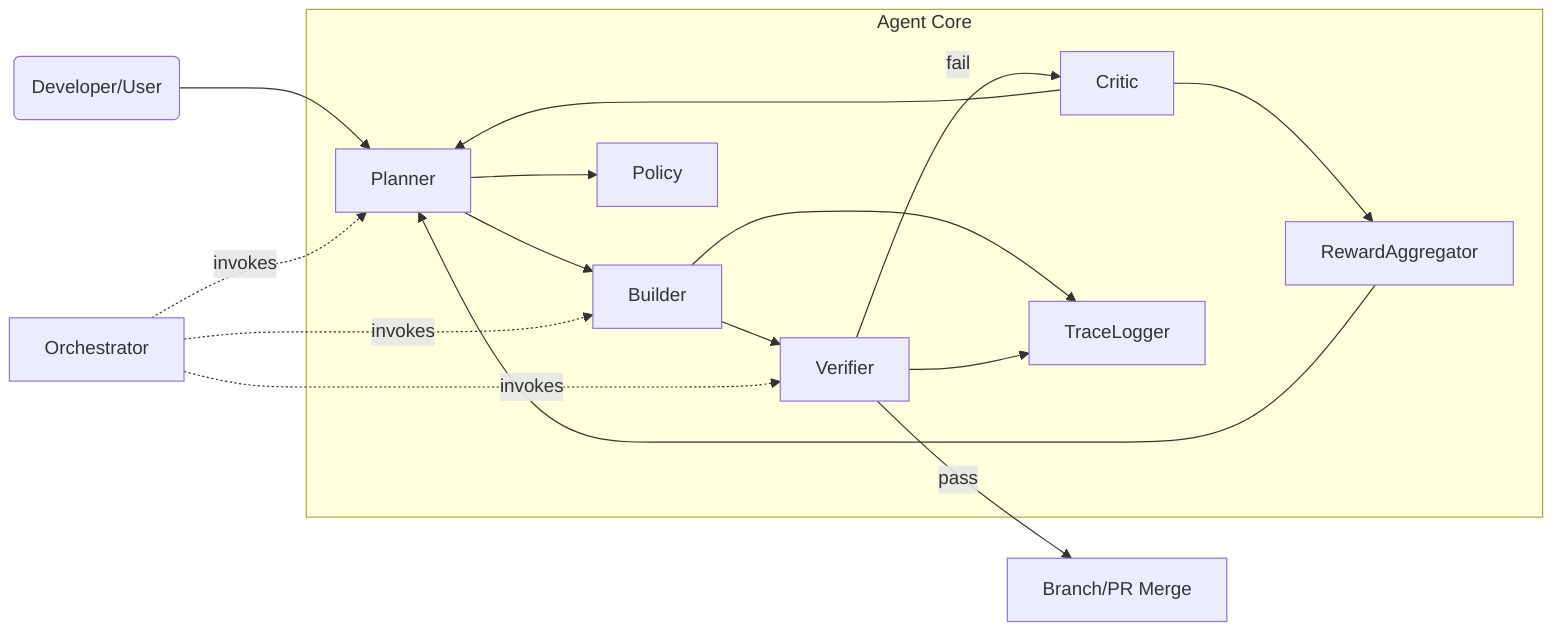 flowchart LR
  User(Developer/User) --> Planner
  Planner --> Builder
  Builder --> Verifier
  Verifier -- pass --> Merge[Branch/PR Merge]
  Verifier -- fail --> Critic
  Critic --> Planner
  Builder --> TraceLogger
  Verifier --> TraceLogger
  Critic --> RewardAggregator
  RewardAggregator --> Planner
  Planner --> Policy
  subgraph Agent Core
    Planner
    Builder
    Verifier
    Critic
    RewardAggregator
    TraceLogger
    Policy
  end
  Orchestrator -. invokes .-> Planner
  Orchestrator -. invokes .-> Builder
  Orchestrator -. invokes .-> Verifier